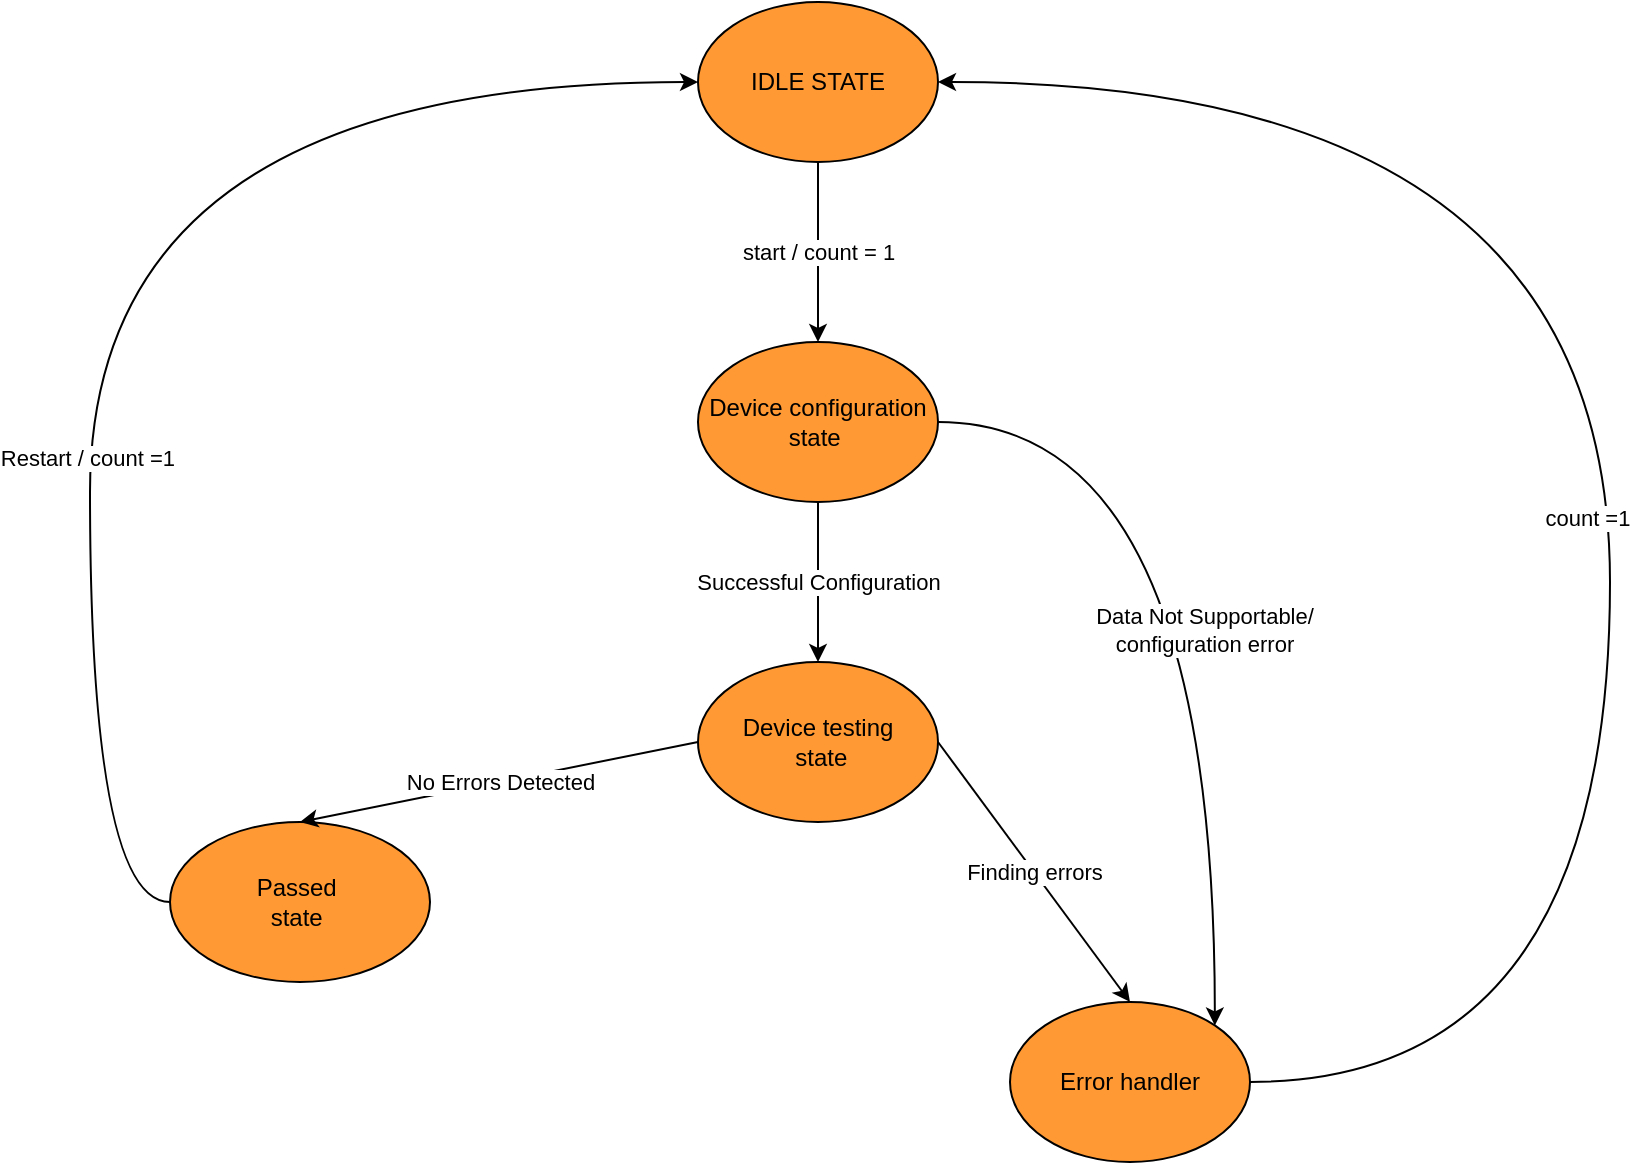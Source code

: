 <mxfile version="24.2.5" type="google">
  <diagram name="Page-1" id="5OWkqORfowP5ucrxuJD-">
    <mxGraphModel grid="1" page="1" gridSize="10" guides="1" tooltips="1" connect="1" arrows="1" fold="1" pageScale="1" pageWidth="827" pageHeight="1169" math="0" shadow="0">
      <root>
        <mxCell id="0" />
        <mxCell id="1" parent="0" />
        <mxCell id="T60zcWtWfTrn2Mu5QFH--1" value="IDLE STATE" style="ellipse;whiteSpace=wrap;html=1;fillColor=#FF9933;" vertex="1" parent="1">
          <mxGeometry x="354" y="30" width="120" height="80" as="geometry" />
        </mxCell>
        <mxCell id="T60zcWtWfTrn2Mu5QFH--2" value="Device configuration state&amp;nbsp;" style="ellipse;whiteSpace=wrap;html=1;fillColor=#FF9933;" vertex="1" parent="1">
          <mxGeometry x="354" y="200" width="120" height="80" as="geometry" />
        </mxCell>
        <mxCell id="T60zcWtWfTrn2Mu5QFH--3" value="Device testing&lt;div&gt;&amp;nbsp;state&lt;/div&gt;" style="ellipse;whiteSpace=wrap;html=1;fillColor=#FF9933;" vertex="1" parent="1">
          <mxGeometry x="354" y="360" width="120" height="80" as="geometry" />
        </mxCell>
        <mxCell id="yIdrd5SitfhTnWukg6rs-14" style="edgeStyle=orthogonalEdgeStyle;rounded=0;orthogonalLoop=1;jettySize=auto;html=1;exitX=0;exitY=0.5;exitDx=0;exitDy=0;entryX=0;entryY=0.5;entryDx=0;entryDy=0;curved=1;" edge="1" parent="1" source="T60zcWtWfTrn2Mu5QFH--4" target="T60zcWtWfTrn2Mu5QFH--1">
          <mxGeometry relative="1" as="geometry">
            <Array as="points">
              <mxPoint x="50" y="480" />
              <mxPoint x="50" y="70" />
            </Array>
          </mxGeometry>
        </mxCell>
        <mxCell id="T60zcWtWfTrn2Mu5QFH--4" value="Passed&amp;nbsp;&lt;div&gt;state&amp;nbsp;&lt;/div&gt;" style="ellipse;whiteSpace=wrap;html=1;fillColor=#FF9933;" vertex="1" parent="1">
          <mxGeometry x="90" y="440" width="130" height="80" as="geometry" />
        </mxCell>
        <mxCell id="T60zcWtWfTrn2Mu5QFH--7" value="" style="endArrow=classic;html=1;rounded=0;entryX=0.5;entryY=0;entryDx=0;entryDy=0;exitX=0.5;exitY=1;exitDx=0;exitDy=0;" edge="1" parent="1" source="T60zcWtWfTrn2Mu5QFH--1" target="T60zcWtWfTrn2Mu5QFH--2">
          <mxGeometry relative="1" as="geometry">
            <mxPoint x="420" y="130" as="sourcePoint" />
            <mxPoint x="580" y="130" as="targetPoint" />
          </mxGeometry>
        </mxCell>
        <mxCell id="T60zcWtWfTrn2Mu5QFH--8" value="start / count = 1" style="edgeLabel;resizable=0;html=1;;align=center;verticalAlign=middle;shadow=0;strokeColor=#0000CC;" connectable="0" vertex="1" parent="T60zcWtWfTrn2Mu5QFH--7">
          <mxGeometry relative="1" as="geometry" />
        </mxCell>
        <mxCell id="T60zcWtWfTrn2Mu5QFH--10" value="" style="endArrow=classic;html=1;rounded=0;exitX=0.5;exitY=1;exitDx=0;exitDy=0;entryX=0.5;entryY=0;entryDx=0;entryDy=0;" edge="1" parent="1" source="T60zcWtWfTrn2Mu5QFH--2" target="T60zcWtWfTrn2Mu5QFH--3">
          <mxGeometry relative="1" as="geometry">
            <mxPoint x="420" y="300" as="sourcePoint" />
            <mxPoint x="413" y="330" as="targetPoint" />
          </mxGeometry>
        </mxCell>
        <mxCell id="T60zcWtWfTrn2Mu5QFH--11" value="Successful Configuration" style="edgeLabel;resizable=0;html=1;;align=center;verticalAlign=middle;" connectable="0" vertex="1" parent="T60zcWtWfTrn2Mu5QFH--10">
          <mxGeometry relative="1" as="geometry" />
        </mxCell>
        <mxCell id="yIdrd5SitfhTnWukg6rs-1" value="Error handler" style="ellipse;whiteSpace=wrap;html=1;fillColor=#FF9933;" vertex="1" parent="1">
          <mxGeometry x="510" y="530" width="120" height="80" as="geometry" />
        </mxCell>
        <mxCell id="yIdrd5SitfhTnWukg6rs-2" value="" style="endArrow=classic;html=1;rounded=0;exitX=0;exitY=0.5;exitDx=0;exitDy=0;entryX=0.5;entryY=0;entryDx=0;entryDy=0;" edge="1" parent="1" source="T60zcWtWfTrn2Mu5QFH--3" target="T60zcWtWfTrn2Mu5QFH--4">
          <mxGeometry relative="1" as="geometry">
            <mxPoint x="330" y="400" as="sourcePoint" />
            <mxPoint x="330" y="480" as="targetPoint" />
          </mxGeometry>
        </mxCell>
        <mxCell id="yIdrd5SitfhTnWukg6rs-3" value="No Errors Detected" style="edgeLabel;resizable=0;html=1;;align=center;verticalAlign=middle;" connectable="0" vertex="1" parent="yIdrd5SitfhTnWukg6rs-2">
          <mxGeometry relative="1" as="geometry" />
        </mxCell>
        <mxCell id="yIdrd5SitfhTnWukg6rs-4" value="" style="endArrow=classic;html=1;rounded=0;exitX=1;exitY=0.5;exitDx=0;exitDy=0;entryX=0.5;entryY=0;entryDx=0;entryDy=0;" edge="1" parent="1" source="T60zcWtWfTrn2Mu5QFH--3" target="yIdrd5SitfhTnWukg6rs-1">
          <mxGeometry relative="1" as="geometry">
            <mxPoint x="550" y="390" as="sourcePoint" />
            <mxPoint x="550" y="470" as="targetPoint" />
          </mxGeometry>
        </mxCell>
        <mxCell id="yIdrd5SitfhTnWukg6rs-5" value="Finding errors" style="edgeLabel;resizable=0;html=1;;align=center;verticalAlign=middle;" connectable="0" vertex="1" parent="yIdrd5SitfhTnWukg6rs-4">
          <mxGeometry relative="1" as="geometry" />
        </mxCell>
        <mxCell id="yIdrd5SitfhTnWukg6rs-16" value="Restart / count =1&amp;nbsp;" style="edgeLabel;resizable=0;html=1;;align=center;verticalAlign=middle;" connectable="0" vertex="1" parent="1">
          <mxGeometry x="50" y="260" as="geometry">
            <mxPoint y="-2" as="offset" />
          </mxGeometry>
        </mxCell>
        <mxCell id="Nt3nnE9oyjvroAX6vslq-3" value="" style="endArrow=classic;html=1;rounded=0;entryX=1;entryY=0.5;entryDx=0;entryDy=0;exitX=1;exitY=0.5;exitDx=0;exitDy=0;edgeStyle=orthogonalEdgeStyle;curved=1;" edge="1" parent="1" source="yIdrd5SitfhTnWukg6rs-1" target="T60zcWtWfTrn2Mu5QFH--1">
          <mxGeometry width="50" height="50" relative="1" as="geometry">
            <mxPoint x="700" y="550" as="sourcePoint" />
            <mxPoint x="750" y="500" as="targetPoint" />
            <Array as="points">
              <mxPoint x="810" y="570" />
              <mxPoint x="810" y="70" />
            </Array>
          </mxGeometry>
        </mxCell>
        <mxCell id="Nt3nnE9oyjvroAX6vslq-4" value="" style="endArrow=classic;html=1;rounded=0;exitX=1;exitY=0.5;exitDx=0;exitDy=0;entryX=1;entryY=0;entryDx=0;entryDy=0;edgeStyle=orthogonalEdgeStyle;curved=1;" edge="1" parent="1" source="T60zcWtWfTrn2Mu5QFH--2" target="yIdrd5SitfhTnWukg6rs-1">
          <mxGeometry width="50" height="50" relative="1" as="geometry">
            <mxPoint x="500" y="280" as="sourcePoint" />
            <mxPoint x="700" y="400" as="targetPoint" />
          </mxGeometry>
        </mxCell>
        <mxCell id="Nt3nnE9oyjvroAX6vslq-5" value="Data Not Supportable/&lt;div&gt;configuration error&lt;/div&gt;" style="edgeLabel;resizable=0;html=1;;align=center;verticalAlign=middle;" connectable="0" vertex="1" parent="1">
          <mxGeometry x="600" y="350" as="geometry">
            <mxPoint x="7" y="-6" as="offset" />
          </mxGeometry>
        </mxCell>
        <mxCell id="shDyd5SR4tk92oq-9AcJ-2" value="count =1&amp;nbsp;" style="edgeLabel;resizable=0;html=1;;align=center;verticalAlign=middle;" connectable="0" vertex="1" parent="1">
          <mxGeometry x="800" y="290" as="geometry">
            <mxPoint y="-2" as="offset" />
          </mxGeometry>
        </mxCell>
      </root>
    </mxGraphModel>
  </diagram>
</mxfile>
